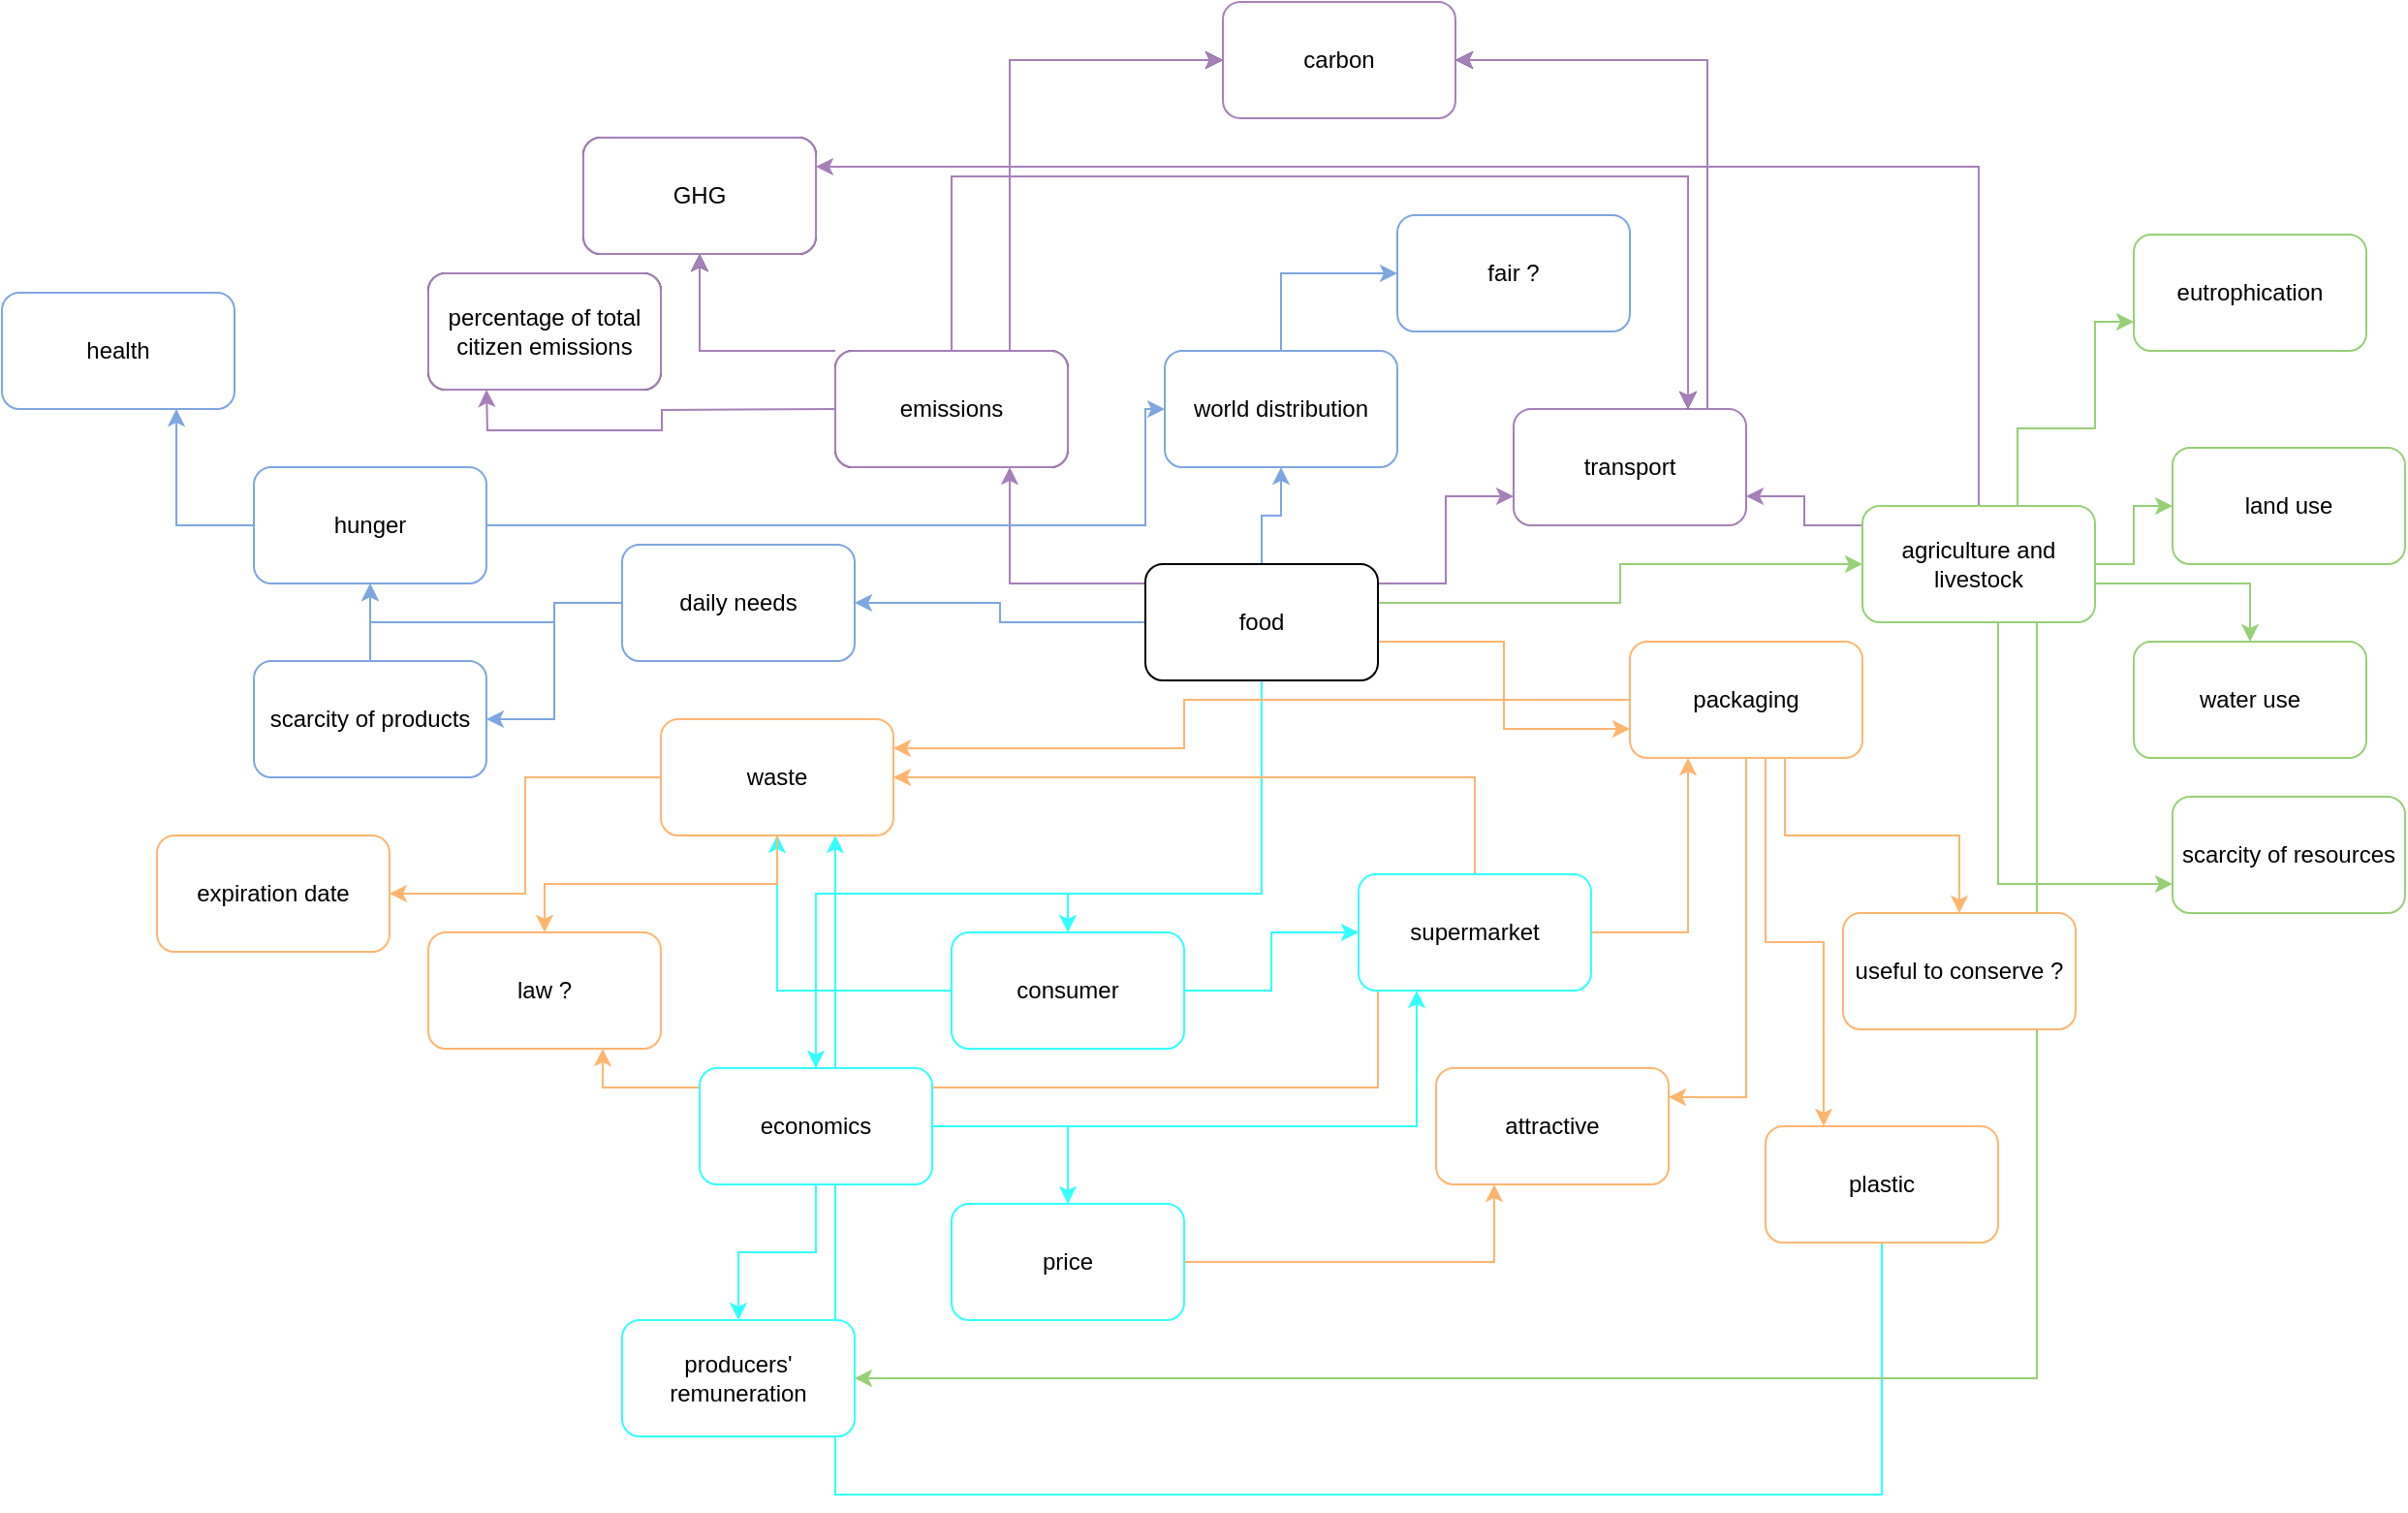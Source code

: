 <mxfile version="21.0.2" type="device"><diagram name="Page-1" id="c7HRHE1j_LTLYi52Dg28"><mxGraphModel dx="1723" dy="643" grid="1" gridSize="10" guides="1" tooltips="1" connect="1" arrows="1" fold="1" page="1" pageScale="1" pageWidth="4681" pageHeight="3300" math="0" shadow="0"><root><mxCell id="0"/><mxCell id="1" parent="0"/><mxCell id="GYlw7OLBCgHllK83DI9s-77" style="edgeStyle=orthogonalEdgeStyle;rounded=0;orthogonalLoop=1;jettySize=auto;html=1;entryX=0.75;entryY=1;entryDx=0;entryDy=0;strokeColor=#33FFFF;" edge="1" parent="1" source="GYlw7OLBCgHllK83DI9s-75" target="GYlw7OLBCgHllK83DI9s-37"><mxGeometry relative="1" as="geometry"><Array as="points"><mxPoint x="1790" y="1080"/><mxPoint x="1250" y="1080"/></Array></mxGeometry></mxCell><mxCell id="GYlw7OLBCgHllK83DI9s-72" style="edgeStyle=orthogonalEdgeStyle;rounded=0;orthogonalLoop=1;jettySize=auto;html=1;entryX=1;entryY=0.5;entryDx=0;entryDy=0;strokeColor=#97D077;" edge="1" parent="1" source="GYlw7OLBCgHllK83DI9s-48" target="GYlw7OLBCgHllK83DI9s-69"><mxGeometry relative="1" as="geometry"><Array as="points"><mxPoint x="1870" y="1020"/></Array></mxGeometry></mxCell><mxCell id="GYlw7OLBCgHllK83DI9s-9" style="edgeStyle=orthogonalEdgeStyle;rounded=0;orthogonalLoop=1;jettySize=auto;html=1;strokeColor=#33FFFF;" edge="1" parent="1" source="GYlw7OLBCgHllK83DI9s-1" target="GYlw7OLBCgHllK83DI9s-2"><mxGeometry relative="1" as="geometry"><Array as="points"><mxPoint x="1470" y="770"/><mxPoint x="1370" y="770"/></Array></mxGeometry></mxCell><mxCell id="GYlw7OLBCgHllK83DI9s-11" style="edgeStyle=orthogonalEdgeStyle;rounded=0;orthogonalLoop=1;jettySize=auto;html=1;entryX=0;entryY=0.75;entryDx=0;entryDy=0;strokeColor=#FFB570;" edge="1" parent="1" source="GYlw7OLBCgHllK83DI9s-1" target="GYlw7OLBCgHllK83DI9s-8"><mxGeometry relative="1" as="geometry"><Array as="points"><mxPoint x="1595" y="640"/><mxPoint x="1595" y="685"/></Array></mxGeometry></mxCell><mxCell id="GYlw7OLBCgHllK83DI9s-19" style="edgeStyle=orthogonalEdgeStyle;rounded=0;orthogonalLoop=1;jettySize=auto;html=1;strokeColor=#7EA6E0;" edge="1" parent="1" source="GYlw7OLBCgHllK83DI9s-1" target="GYlw7OLBCgHllK83DI9s-17"><mxGeometry relative="1" as="geometry"/></mxCell><mxCell id="GYlw7OLBCgHllK83DI9s-22" style="edgeStyle=orthogonalEdgeStyle;rounded=0;orthogonalLoop=1;jettySize=auto;html=1;entryX=0;entryY=0.75;entryDx=0;entryDy=0;strokeColor=#A680B8;" edge="1" parent="1" source="GYlw7OLBCgHllK83DI9s-1" target="GYlw7OLBCgHllK83DI9s-21"><mxGeometry relative="1" as="geometry"><Array as="points"><mxPoint x="1565" y="610"/><mxPoint x="1565" y="565"/></Array></mxGeometry></mxCell><mxCell id="GYlw7OLBCgHllK83DI9s-28" style="edgeStyle=orthogonalEdgeStyle;rounded=0;orthogonalLoop=1;jettySize=auto;html=1;entryX=0.75;entryY=1;entryDx=0;entryDy=0;strokeColor=#A680B8;" edge="1" parent="1" source="GYlw7OLBCgHllK83DI9s-1" target="GYlw7OLBCgHllK83DI9s-27"><mxGeometry relative="1" as="geometry"><Array as="points"><mxPoint x="1340" y="610"/></Array></mxGeometry></mxCell><mxCell id="GYlw7OLBCgHllK83DI9s-42" style="edgeStyle=orthogonalEdgeStyle;rounded=0;orthogonalLoop=1;jettySize=auto;html=1;strokeColor=#7EA6E0;" edge="1" parent="1" source="GYlw7OLBCgHllK83DI9s-1" target="GYlw7OLBCgHllK83DI9s-3"><mxGeometry relative="1" as="geometry"/></mxCell><mxCell id="GYlw7OLBCgHllK83DI9s-49" style="edgeStyle=orthogonalEdgeStyle;rounded=0;orthogonalLoop=1;jettySize=auto;html=1;entryX=0;entryY=0.5;entryDx=0;entryDy=0;strokeColor=#97D077;" edge="1" parent="1" source="GYlw7OLBCgHllK83DI9s-1" target="GYlw7OLBCgHllK83DI9s-48"><mxGeometry relative="1" as="geometry"><Array as="points"><mxPoint x="1655" y="620"/><mxPoint x="1655" y="600"/></Array></mxGeometry></mxCell><mxCell id="GYlw7OLBCgHllK83DI9s-66" style="edgeStyle=orthogonalEdgeStyle;rounded=0;orthogonalLoop=1;jettySize=auto;html=1;strokeColor=#33FFFF;" edge="1" parent="1" source="GYlw7OLBCgHllK83DI9s-1" target="GYlw7OLBCgHllK83DI9s-65"><mxGeometry relative="1" as="geometry"><Array as="points"><mxPoint x="1470" y="770"/><mxPoint x="1240" y="770"/></Array></mxGeometry></mxCell><mxCell id="GYlw7OLBCgHllK83DI9s-1" value="food" style="rounded=1;whiteSpace=wrap;html=1;" vertex="1" parent="1"><mxGeometry x="1410" y="600" width="120" height="60" as="geometry"/></mxCell><mxCell id="GYlw7OLBCgHllK83DI9s-10" style="edgeStyle=orthogonalEdgeStyle;rounded=0;orthogonalLoop=1;jettySize=auto;html=1;entryX=0;entryY=0.5;entryDx=0;entryDy=0;strokeColor=#33FFFF;" edge="1" parent="1" source="GYlw7OLBCgHllK83DI9s-2" target="GYlw7OLBCgHllK83DI9s-7"><mxGeometry relative="1" as="geometry"/></mxCell><mxCell id="GYlw7OLBCgHllK83DI9s-38" style="edgeStyle=orthogonalEdgeStyle;rounded=0;orthogonalLoop=1;jettySize=auto;html=1;strokeColor=#33FFFF;" edge="1" parent="1" source="GYlw7OLBCgHllK83DI9s-2" target="GYlw7OLBCgHllK83DI9s-37"><mxGeometry relative="1" as="geometry"/></mxCell><mxCell id="GYlw7OLBCgHllK83DI9s-2" value="consumer" style="rounded=1;whiteSpace=wrap;html=1;strokeColor=#33FFFF;" vertex="1" parent="1"><mxGeometry x="1310" y="790" width="120" height="60" as="geometry"/></mxCell><mxCell id="GYlw7OLBCgHllK83DI9s-45" style="edgeStyle=orthogonalEdgeStyle;rounded=0;orthogonalLoop=1;jettySize=auto;html=1;entryX=0.5;entryY=1;entryDx=0;entryDy=0;strokeColor=#7EA6E0;" edge="1" parent="1" source="GYlw7OLBCgHllK83DI9s-3" target="GYlw7OLBCgHllK83DI9s-43"><mxGeometry relative="1" as="geometry"/></mxCell><mxCell id="GYlw7OLBCgHllK83DI9s-58" style="edgeStyle=orthogonalEdgeStyle;rounded=0;orthogonalLoop=1;jettySize=auto;html=1;strokeColor=#7EA6E0;" edge="1" parent="1" source="GYlw7OLBCgHllK83DI9s-3" target="GYlw7OLBCgHllK83DI9s-57"><mxGeometry relative="1" as="geometry"/></mxCell><mxCell id="GYlw7OLBCgHllK83DI9s-3" value="daily needs" style="rounded=1;whiteSpace=wrap;html=1;strokeColor=#7EA6E0;" vertex="1" parent="1"><mxGeometry x="1140" y="590" width="120" height="60" as="geometry"/></mxCell><mxCell id="GYlw7OLBCgHllK83DI9s-12" style="edgeStyle=orthogonalEdgeStyle;rounded=0;orthogonalLoop=1;jettySize=auto;html=1;entryX=0.25;entryY=1;entryDx=0;entryDy=0;strokeColor=#FFB570;" edge="1" parent="1" source="GYlw7OLBCgHllK83DI9s-7" target="GYlw7OLBCgHllK83DI9s-8"><mxGeometry relative="1" as="geometry"/></mxCell><mxCell id="GYlw7OLBCgHllK83DI9s-39" style="edgeStyle=orthogonalEdgeStyle;rounded=0;orthogonalLoop=1;jettySize=auto;html=1;entryX=1;entryY=0.5;entryDx=0;entryDy=0;strokeColor=#FFB570;" edge="1" parent="1" source="GYlw7OLBCgHllK83DI9s-7" target="GYlw7OLBCgHllK83DI9s-37"><mxGeometry relative="1" as="geometry"><Array as="points"><mxPoint x="1580" y="710"/></Array></mxGeometry></mxCell><mxCell id="GYlw7OLBCgHllK83DI9s-82" style="edgeStyle=orthogonalEdgeStyle;rounded=0;orthogonalLoop=1;jettySize=auto;html=1;entryX=0.75;entryY=1;entryDx=0;entryDy=0;strokeColor=#FFB570;" edge="1" parent="1" source="GYlw7OLBCgHllK83DI9s-7" target="GYlw7OLBCgHllK83DI9s-40"><mxGeometry relative="1" as="geometry"><Array as="points"><mxPoint x="1530" y="870"/><mxPoint x="1130" y="870"/></Array></mxGeometry></mxCell><mxCell id="GYlw7OLBCgHllK83DI9s-7" value="supermarket" style="rounded=1;whiteSpace=wrap;html=1;strokeColor=#33FFFF;" vertex="1" parent="1"><mxGeometry x="1520" y="760" width="120" height="60" as="geometry"/></mxCell><mxCell id="GYlw7OLBCgHllK83DI9s-14" style="edgeStyle=orthogonalEdgeStyle;rounded=0;orthogonalLoop=1;jettySize=auto;html=1;entryX=1;entryY=0.25;entryDx=0;entryDy=0;strokeColor=#FFB570;" edge="1" parent="1" source="GYlw7OLBCgHllK83DI9s-8" target="GYlw7OLBCgHllK83DI9s-13"><mxGeometry relative="1" as="geometry"><Array as="points"><mxPoint x="1720" y="875"/></Array></mxGeometry></mxCell><mxCell id="GYlw7OLBCgHllK83DI9s-16" style="edgeStyle=orthogonalEdgeStyle;rounded=0;orthogonalLoop=1;jettySize=auto;html=1;strokeColor=#FFB570;" edge="1" parent="1" source="GYlw7OLBCgHllK83DI9s-8" target="GYlw7OLBCgHllK83DI9s-15"><mxGeometry relative="1" as="geometry"><Array as="points"><mxPoint x="1740" y="740"/><mxPoint x="1830" y="740"/></Array></mxGeometry></mxCell><mxCell id="GYlw7OLBCgHllK83DI9s-74" style="edgeStyle=orthogonalEdgeStyle;rounded=0;orthogonalLoop=1;jettySize=auto;html=1;entryX=1;entryY=0.25;entryDx=0;entryDy=0;strokeColor=#FFB570;" edge="1" parent="1" source="GYlw7OLBCgHllK83DI9s-8" target="GYlw7OLBCgHllK83DI9s-37"><mxGeometry relative="1" as="geometry"><Array as="points"><mxPoint x="1430" y="670"/><mxPoint x="1430" y="695"/></Array></mxGeometry></mxCell><mxCell id="GYlw7OLBCgHllK83DI9s-76" style="edgeStyle=orthogonalEdgeStyle;rounded=0;orthogonalLoop=1;jettySize=auto;html=1;entryX=0.25;entryY=0;entryDx=0;entryDy=0;strokeColor=#FFB570;" edge="1" parent="1" source="GYlw7OLBCgHllK83DI9s-8" target="GYlw7OLBCgHllK83DI9s-75"><mxGeometry relative="1" as="geometry"><Array as="points"><mxPoint x="1730" y="795"/><mxPoint x="1760" y="795"/></Array></mxGeometry></mxCell><mxCell id="GYlw7OLBCgHllK83DI9s-8" value="packaging" style="rounded=1;whiteSpace=wrap;html=1;strokeColor=#FFB570;" vertex="1" parent="1"><mxGeometry x="1660" y="640" width="120" height="60" as="geometry"/></mxCell><mxCell id="GYlw7OLBCgHllK83DI9s-13" value="attractive" style="rounded=1;whiteSpace=wrap;html=1;strokeColor=#FFB570;" vertex="1" parent="1"><mxGeometry x="1560" y="860" width="120" height="60" as="geometry"/></mxCell><mxCell id="GYlw7OLBCgHllK83DI9s-15" value="useful to conserve ?" style="rounded=1;whiteSpace=wrap;html=1;strokeColor=#FFB570;" vertex="1" parent="1"><mxGeometry x="1770" y="780" width="120" height="60" as="geometry"/></mxCell><mxCell id="GYlw7OLBCgHllK83DI9s-20" style="edgeStyle=orthogonalEdgeStyle;rounded=0;orthogonalLoop=1;jettySize=auto;html=1;entryX=0;entryY=0.5;entryDx=0;entryDy=0;strokeColor=#7EA6E0;" edge="1" parent="1" source="GYlw7OLBCgHllK83DI9s-17" target="GYlw7OLBCgHllK83DI9s-18"><mxGeometry relative="1" as="geometry"/></mxCell><mxCell id="GYlw7OLBCgHllK83DI9s-17" value="world distribution" style="rounded=1;whiteSpace=wrap;html=1;strokeColor=#7EA6E0;" vertex="1" parent="1"><mxGeometry x="1420" y="490" width="120" height="60" as="geometry"/></mxCell><mxCell id="GYlw7OLBCgHllK83DI9s-18" value="fair ?" style="rounded=1;whiteSpace=wrap;html=1;strokeColor=#7EA6E0;" vertex="1" parent="1"><mxGeometry x="1540" y="420" width="120" height="60" as="geometry"/></mxCell><mxCell id="GYlw7OLBCgHllK83DI9s-62" style="edgeStyle=orthogonalEdgeStyle;rounded=0;orthogonalLoop=1;jettySize=auto;html=1;entryX=1;entryY=0.5;entryDx=0;entryDy=0;" edge="1" parent="1" source="GYlw7OLBCgHllK83DI9s-21" target="GYlw7OLBCgHllK83DI9s-32"><mxGeometry relative="1" as="geometry"><Array as="points"><mxPoint x="1700" y="340"/></Array></mxGeometry></mxCell><mxCell id="GYlw7OLBCgHllK83DI9s-21" value="transport" style="rounded=1;whiteSpace=wrap;html=1;strokeColor=#A680B8;" vertex="1" parent="1"><mxGeometry x="1600" y="520" width="120" height="60" as="geometry"/></mxCell><mxCell id="GYlw7OLBCgHllK83DI9s-34" style="edgeStyle=orthogonalEdgeStyle;rounded=0;orthogonalLoop=1;jettySize=auto;html=1;" edge="1" parent="1" source="GYlw7OLBCgHllK83DI9s-27" target="GYlw7OLBCgHllK83DI9s-33"><mxGeometry relative="1" as="geometry"><Array as="points"><mxPoint x="1180" y="490"/></Array></mxGeometry></mxCell><mxCell id="GYlw7OLBCgHllK83DI9s-35" style="edgeStyle=orthogonalEdgeStyle;rounded=0;orthogonalLoop=1;jettySize=auto;html=1;entryX=0;entryY=0.5;entryDx=0;entryDy=0;" edge="1" parent="1" source="GYlw7OLBCgHllK83DI9s-27" target="GYlw7OLBCgHllK83DI9s-32"><mxGeometry relative="1" as="geometry"><Array as="points"><mxPoint x="1340" y="340"/></Array></mxGeometry></mxCell><mxCell id="GYlw7OLBCgHllK83DI9s-63" style="edgeStyle=orthogonalEdgeStyle;rounded=0;orthogonalLoop=1;jettySize=auto;html=1;entryX=0.75;entryY=0;entryDx=0;entryDy=0;" edge="1" parent="1" source="GYlw7OLBCgHllK83DI9s-27" target="GYlw7OLBCgHllK83DI9s-21"><mxGeometry relative="1" as="geometry"><Array as="points"><mxPoint x="1310" y="400"/><mxPoint x="1690" y="400"/></Array></mxGeometry></mxCell><mxCell id="GYlw7OLBCgHllK83DI9s-27" value="emissions" style="rounded=1;whiteSpace=wrap;html=1;" vertex="1" parent="1"><mxGeometry x="1250" y="490" width="120" height="60" as="geometry"/></mxCell><mxCell id="GYlw7OLBCgHllK83DI9s-29" value="percentage of total citizen emissions" style="rounded=1;whiteSpace=wrap;html=1;" vertex="1" parent="1"><mxGeometry x="1040" y="450" width="120" height="60" as="geometry"/></mxCell><mxCell id="GYlw7OLBCgHllK83DI9s-32" value="carbon" style="rounded=1;whiteSpace=wrap;html=1;strokeColor=#A680B8;" vertex="1" parent="1"><mxGeometry x="1450" y="310" width="120" height="60" as="geometry"/></mxCell><mxCell id="GYlw7OLBCgHllK83DI9s-33" value="GHG" style="rounded=1;whiteSpace=wrap;html=1;" vertex="1" parent="1"><mxGeometry x="1120" y="380" width="120" height="60" as="geometry"/></mxCell><mxCell id="GYlw7OLBCgHllK83DI9s-41" style="edgeStyle=orthogonalEdgeStyle;rounded=0;orthogonalLoop=1;jettySize=auto;html=1;strokeColor=#FFB570;" edge="1" parent="1" source="GYlw7OLBCgHllK83DI9s-37" target="GYlw7OLBCgHllK83DI9s-40"><mxGeometry relative="1" as="geometry"/></mxCell><mxCell id="GYlw7OLBCgHllK83DI9s-80" style="edgeStyle=orthogonalEdgeStyle;rounded=0;orthogonalLoop=1;jettySize=auto;html=1;strokeColor=#FFB570;" edge="1" parent="1" source="GYlw7OLBCgHllK83DI9s-37" target="GYlw7OLBCgHllK83DI9s-79"><mxGeometry relative="1" as="geometry"/></mxCell><mxCell id="GYlw7OLBCgHllK83DI9s-37" value="waste" style="rounded=1;whiteSpace=wrap;html=1;strokeColor=#FFB570;" vertex="1" parent="1"><mxGeometry x="1160" y="680" width="120" height="60" as="geometry"/></mxCell><mxCell id="GYlw7OLBCgHllK83DI9s-40" value="law ?" style="rounded=1;whiteSpace=wrap;html=1;strokeColor=#FFB570;" vertex="1" parent="1"><mxGeometry x="1040" y="790" width="120" height="60" as="geometry"/></mxCell><mxCell id="GYlw7OLBCgHllK83DI9s-46" style="edgeStyle=orthogonalEdgeStyle;rounded=0;orthogonalLoop=1;jettySize=auto;html=1;strokeColor=#7EA6E0;" edge="1" parent="1" source="GYlw7OLBCgHllK83DI9s-43" target="GYlw7OLBCgHllK83DI9s-17"><mxGeometry relative="1" as="geometry"><Array as="points"><mxPoint x="1410" y="580"/><mxPoint x="1410" y="520"/></Array></mxGeometry></mxCell><mxCell id="GYlw7OLBCgHllK83DI9s-84" style="edgeStyle=orthogonalEdgeStyle;rounded=0;orthogonalLoop=1;jettySize=auto;html=1;entryX=0.75;entryY=1;entryDx=0;entryDy=0;strokeColor=#7EA6E0;" edge="1" parent="1" source="GYlw7OLBCgHllK83DI9s-43" target="GYlw7OLBCgHllK83DI9s-83"><mxGeometry relative="1" as="geometry"/></mxCell><mxCell id="GYlw7OLBCgHllK83DI9s-43" value="hunger" style="rounded=1;whiteSpace=wrap;html=1;strokeColor=#7EA6E0;" vertex="1" parent="1"><mxGeometry x="950" y="550" width="120" height="60" as="geometry"/></mxCell><mxCell id="GYlw7OLBCgHllK83DI9s-51" style="edgeStyle=orthogonalEdgeStyle;rounded=0;orthogonalLoop=1;jettySize=auto;html=1;entryX=1;entryY=0.75;entryDx=0;entryDy=0;strokeColor=#A680B8;" edge="1" parent="1" source="GYlw7OLBCgHllK83DI9s-48" target="GYlw7OLBCgHllK83DI9s-21"><mxGeometry relative="1" as="geometry"><Array as="points"><mxPoint x="1750" y="580"/><mxPoint x="1750" y="565"/></Array></mxGeometry></mxCell><mxCell id="GYlw7OLBCgHllK83DI9s-54" style="edgeStyle=orthogonalEdgeStyle;rounded=0;orthogonalLoop=1;jettySize=auto;html=1;entryX=0;entryY=0.5;entryDx=0;entryDy=0;strokeColor=#97D077;" edge="1" parent="1" source="GYlw7OLBCgHllK83DI9s-48" target="GYlw7OLBCgHllK83DI9s-52"><mxGeometry relative="1" as="geometry"/></mxCell><mxCell id="GYlw7OLBCgHllK83DI9s-55" style="edgeStyle=orthogonalEdgeStyle;rounded=0;orthogonalLoop=1;jettySize=auto;html=1;strokeColor=#97D077;" edge="1" parent="1" source="GYlw7OLBCgHllK83DI9s-48" target="GYlw7OLBCgHllK83DI9s-50"><mxGeometry relative="1" as="geometry"><Array as="points"><mxPoint x="1980" y="610"/></Array></mxGeometry></mxCell><mxCell id="GYlw7OLBCgHllK83DI9s-56" style="edgeStyle=orthogonalEdgeStyle;rounded=0;orthogonalLoop=1;jettySize=auto;html=1;entryX=0;entryY=0.75;entryDx=0;entryDy=0;strokeColor=#97D077;" edge="1" parent="1" source="GYlw7OLBCgHllK83DI9s-48" target="GYlw7OLBCgHllK83DI9s-53"><mxGeometry relative="1" as="geometry"><Array as="points"><mxPoint x="1860" y="530"/><mxPoint x="1900" y="530"/><mxPoint x="1900" y="475"/></Array></mxGeometry></mxCell><mxCell id="GYlw7OLBCgHllK83DI9s-61" style="edgeStyle=orthogonalEdgeStyle;rounded=0;orthogonalLoop=1;jettySize=auto;html=1;entryX=0;entryY=0.75;entryDx=0;entryDy=0;strokeColor=#97D077;" edge="1" parent="1" source="GYlw7OLBCgHllK83DI9s-48" target="GYlw7OLBCgHllK83DI9s-60"><mxGeometry relative="1" as="geometry"><Array as="points"><mxPoint x="1850" y="765"/></Array></mxGeometry></mxCell><mxCell id="GYlw7OLBCgHllK83DI9s-64" style="edgeStyle=orthogonalEdgeStyle;rounded=0;orthogonalLoop=1;jettySize=auto;html=1;entryX=1;entryY=0.25;entryDx=0;entryDy=0;strokeColor=#A680B8;" edge="1" parent="1" source="GYlw7OLBCgHllK83DI9s-48" target="GYlw7OLBCgHllK83DI9s-33"><mxGeometry relative="1" as="geometry"><Array as="points"><mxPoint x="1840" y="395"/></Array></mxGeometry></mxCell><mxCell id="GYlw7OLBCgHllK83DI9s-48" value="agriculture and livestock" style="rounded=1;whiteSpace=wrap;html=1;strokeColor=#97D077;" vertex="1" parent="1"><mxGeometry x="1780" y="570" width="120" height="60" as="geometry"/></mxCell><mxCell id="GYlw7OLBCgHllK83DI9s-50" value="water use" style="rounded=1;whiteSpace=wrap;html=1;strokeColor=#97D077;" vertex="1" parent="1"><mxGeometry x="1920" y="640" width="120" height="60" as="geometry"/></mxCell><mxCell id="GYlw7OLBCgHllK83DI9s-52" value="land use" style="rounded=1;whiteSpace=wrap;html=1;strokeColor=#97D077;" vertex="1" parent="1"><mxGeometry x="1940" y="540" width="120" height="60" as="geometry"/></mxCell><mxCell id="GYlw7OLBCgHllK83DI9s-53" value="eutrophication" style="rounded=1;whiteSpace=wrap;html=1;strokeColor=#97D077;" vertex="1" parent="1"><mxGeometry x="1920" y="430" width="120" height="60" as="geometry"/></mxCell><mxCell id="GYlw7OLBCgHllK83DI9s-59" style="edgeStyle=orthogonalEdgeStyle;rounded=0;orthogonalLoop=1;jettySize=auto;html=1;entryX=0.5;entryY=1;entryDx=0;entryDy=0;strokeColor=#7EA6E0;" edge="1" parent="1" source="GYlw7OLBCgHllK83DI9s-57" target="GYlw7OLBCgHllK83DI9s-43"><mxGeometry relative="1" as="geometry"/></mxCell><mxCell id="GYlw7OLBCgHllK83DI9s-57" value="scarcity of products" style="rounded=1;whiteSpace=wrap;html=1;strokeColor=#7EA6E0;" vertex="1" parent="1"><mxGeometry x="950" y="650" width="120" height="60" as="geometry"/></mxCell><mxCell id="GYlw7OLBCgHllK83DI9s-60" value="scarcity of resources" style="rounded=1;whiteSpace=wrap;html=1;strokeColor=#97D077;" vertex="1" parent="1"><mxGeometry x="1940" y="720" width="120" height="60" as="geometry"/></mxCell><mxCell id="GYlw7OLBCgHllK83DI9s-67" style="edgeStyle=orthogonalEdgeStyle;rounded=0;orthogonalLoop=1;jettySize=auto;html=1;entryX=0.25;entryY=1;entryDx=0;entryDy=0;strokeColor=#33FFFF;" edge="1" parent="1" source="GYlw7OLBCgHllK83DI9s-65" target="GYlw7OLBCgHllK83DI9s-7"><mxGeometry relative="1" as="geometry"/></mxCell><mxCell id="GYlw7OLBCgHllK83DI9s-70" style="edgeStyle=orthogonalEdgeStyle;rounded=0;orthogonalLoop=1;jettySize=auto;html=1;strokeColor=#33FFFF;" edge="1" parent="1" source="GYlw7OLBCgHllK83DI9s-65" target="GYlw7OLBCgHllK83DI9s-69"><mxGeometry relative="1" as="geometry"/></mxCell><mxCell id="GYlw7OLBCgHllK83DI9s-71" style="edgeStyle=orthogonalEdgeStyle;rounded=0;orthogonalLoop=1;jettySize=auto;html=1;strokeColor=#33FFFF;" edge="1" parent="1" source="GYlw7OLBCgHllK83DI9s-65" target="GYlw7OLBCgHllK83DI9s-68"><mxGeometry relative="1" as="geometry"/></mxCell><mxCell id="GYlw7OLBCgHllK83DI9s-65" value="economics" style="rounded=1;whiteSpace=wrap;html=1;strokeColor=#33FFFF;" vertex="1" parent="1"><mxGeometry x="1180" y="860" width="120" height="60" as="geometry"/></mxCell><mxCell id="GYlw7OLBCgHllK83DI9s-73" style="edgeStyle=orthogonalEdgeStyle;rounded=0;orthogonalLoop=1;jettySize=auto;html=1;entryX=0.25;entryY=1;entryDx=0;entryDy=0;strokeColor=#FFB570;" edge="1" parent="1" source="GYlw7OLBCgHllK83DI9s-68" target="GYlw7OLBCgHllK83DI9s-13"><mxGeometry relative="1" as="geometry"/></mxCell><mxCell id="GYlw7OLBCgHllK83DI9s-68" value="price" style="rounded=1;whiteSpace=wrap;html=1;strokeColor=#33FFFF;" vertex="1" parent="1"><mxGeometry x="1310" y="930" width="120" height="60" as="geometry"/></mxCell><mxCell id="GYlw7OLBCgHllK83DI9s-69" value="producers' remuneration" style="rounded=1;whiteSpace=wrap;html=1;strokeColor=#33FFFF;" vertex="1" parent="1"><mxGeometry x="1140" y="990" width="120" height="60" as="geometry"/></mxCell><mxCell id="GYlw7OLBCgHllK83DI9s-75" value="plastic" style="rounded=1;whiteSpace=wrap;html=1;strokeColor=#FFB570;" vertex="1" parent="1"><mxGeometry x="1730" y="890" width="120" height="60" as="geometry"/></mxCell><mxCell id="GYlw7OLBCgHllK83DI9s-79" value="expiration date" style="rounded=1;whiteSpace=wrap;html=1;strokeColor=#FFB570;" vertex="1" parent="1"><mxGeometry x="900" y="740" width="120" height="60" as="geometry"/></mxCell><mxCell id="GYlw7OLBCgHllK83DI9s-83" value="health" style="rounded=1;whiteSpace=wrap;html=1;strokeColor=#7EA6E0;" vertex="1" parent="1"><mxGeometry x="820" y="460" width="120" height="60" as="geometry"/></mxCell><mxCell id="GYlw7OLBCgHllK83DI9s-85" value="emissions" style="rounded=1;whiteSpace=wrap;html=1;strokeColor=#A680B8;" vertex="1" parent="1"><mxGeometry x="1250" y="490" width="120" height="60" as="geometry"/></mxCell><mxCell id="GYlw7OLBCgHllK83DI9s-86" value="percentage of total citizen emissions" style="rounded=1;whiteSpace=wrap;html=1;strokeColor=#A680B8;" vertex="1" parent="1"><mxGeometry x="1040" y="450" width="120" height="60" as="geometry"/></mxCell><mxCell id="GYlw7OLBCgHllK83DI9s-87" value="GHG" style="rounded=1;whiteSpace=wrap;html=1;strokeColor=#A680B8;" vertex="1" parent="1"><mxGeometry x="1120" y="380" width="120" height="60" as="geometry"/></mxCell><mxCell id="GYlw7OLBCgHllK83DI9s-88" style="edgeStyle=orthogonalEdgeStyle;rounded=0;orthogonalLoop=1;jettySize=auto;html=1;entryX=0.25;entryY=1;entryDx=0;entryDy=0;strokeColor=#A680B8;" edge="1" parent="1"><mxGeometry relative="1" as="geometry"><mxPoint x="1250" y="520" as="sourcePoint"/><mxPoint x="1070" y="510" as="targetPoint"/></mxGeometry></mxCell><mxCell id="GYlw7OLBCgHllK83DI9s-89" style="edgeStyle=orthogonalEdgeStyle;rounded=0;orthogonalLoop=1;jettySize=auto;html=1;strokeColor=#A680B8;" edge="1" parent="1"><mxGeometry relative="1" as="geometry"><mxPoint x="1250" y="490" as="sourcePoint"/><mxPoint x="1180" y="440" as="targetPoint"/><Array as="points"><mxPoint x="1180" y="490"/></Array></mxGeometry></mxCell><mxCell id="GYlw7OLBCgHllK83DI9s-90" style="edgeStyle=orthogonalEdgeStyle;rounded=0;orthogonalLoop=1;jettySize=auto;html=1;entryX=0.75;entryY=0;entryDx=0;entryDy=0;strokeColor=#A680B8;" edge="1" parent="1"><mxGeometry relative="1" as="geometry"><mxPoint x="1310" y="490" as="sourcePoint"/><mxPoint x="1690" y="520" as="targetPoint"/><Array as="points"><mxPoint x="1310" y="400"/><mxPoint x="1690" y="400"/></Array></mxGeometry></mxCell><mxCell id="GYlw7OLBCgHllK83DI9s-91" style="edgeStyle=orthogonalEdgeStyle;rounded=0;orthogonalLoop=1;jettySize=auto;html=1;entryX=0;entryY=0.5;entryDx=0;entryDy=0;strokeColor=#A680B8;" edge="1" parent="1"><mxGeometry relative="1" as="geometry"><mxPoint x="1340" y="490" as="sourcePoint"/><mxPoint x="1450" y="340" as="targetPoint"/><Array as="points"><mxPoint x="1340" y="340"/></Array></mxGeometry></mxCell><mxCell id="GYlw7OLBCgHllK83DI9s-92" style="edgeStyle=orthogonalEdgeStyle;rounded=0;orthogonalLoop=1;jettySize=auto;html=1;entryX=1;entryY=0.5;entryDx=0;entryDy=0;strokeColor=#A680B8;" edge="1" parent="1"><mxGeometry relative="1" as="geometry"><mxPoint x="1700" y="520" as="sourcePoint"/><mxPoint x="1570" y="340" as="targetPoint"/><Array as="points"><mxPoint x="1700" y="340"/></Array></mxGeometry></mxCell></root></mxGraphModel></diagram></mxfile>